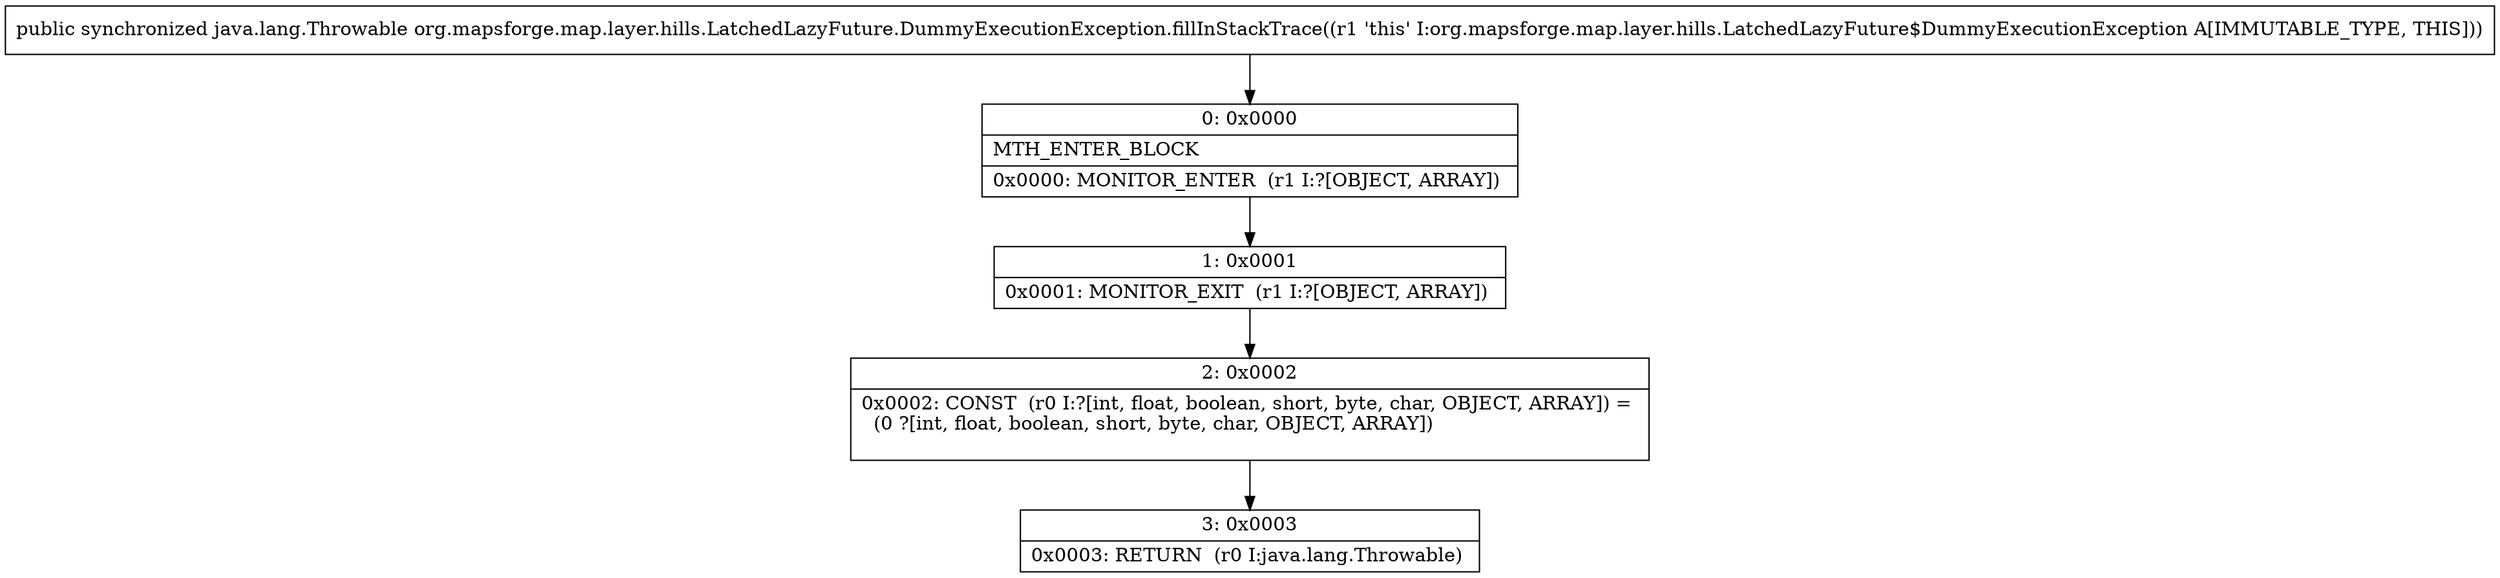 digraph "CFG fororg.mapsforge.map.layer.hills.LatchedLazyFuture.DummyExecutionException.fillInStackTrace()Ljava\/lang\/Throwable;" {
Node_0 [shape=record,label="{0\:\ 0x0000|MTH_ENTER_BLOCK\l|0x0000: MONITOR_ENTER  (r1 I:?[OBJECT, ARRAY]) \l}"];
Node_1 [shape=record,label="{1\:\ 0x0001|0x0001: MONITOR_EXIT  (r1 I:?[OBJECT, ARRAY]) \l}"];
Node_2 [shape=record,label="{2\:\ 0x0002|0x0002: CONST  (r0 I:?[int, float, boolean, short, byte, char, OBJECT, ARRAY]) = \l  (0 ?[int, float, boolean, short, byte, char, OBJECT, ARRAY])\l \l}"];
Node_3 [shape=record,label="{3\:\ 0x0003|0x0003: RETURN  (r0 I:java.lang.Throwable) \l}"];
MethodNode[shape=record,label="{public synchronized java.lang.Throwable org.mapsforge.map.layer.hills.LatchedLazyFuture.DummyExecutionException.fillInStackTrace((r1 'this' I:org.mapsforge.map.layer.hills.LatchedLazyFuture$DummyExecutionException A[IMMUTABLE_TYPE, THIS])) }"];
MethodNode -> Node_0;
Node_0 -> Node_1;
Node_1 -> Node_2;
Node_2 -> Node_3;
}

